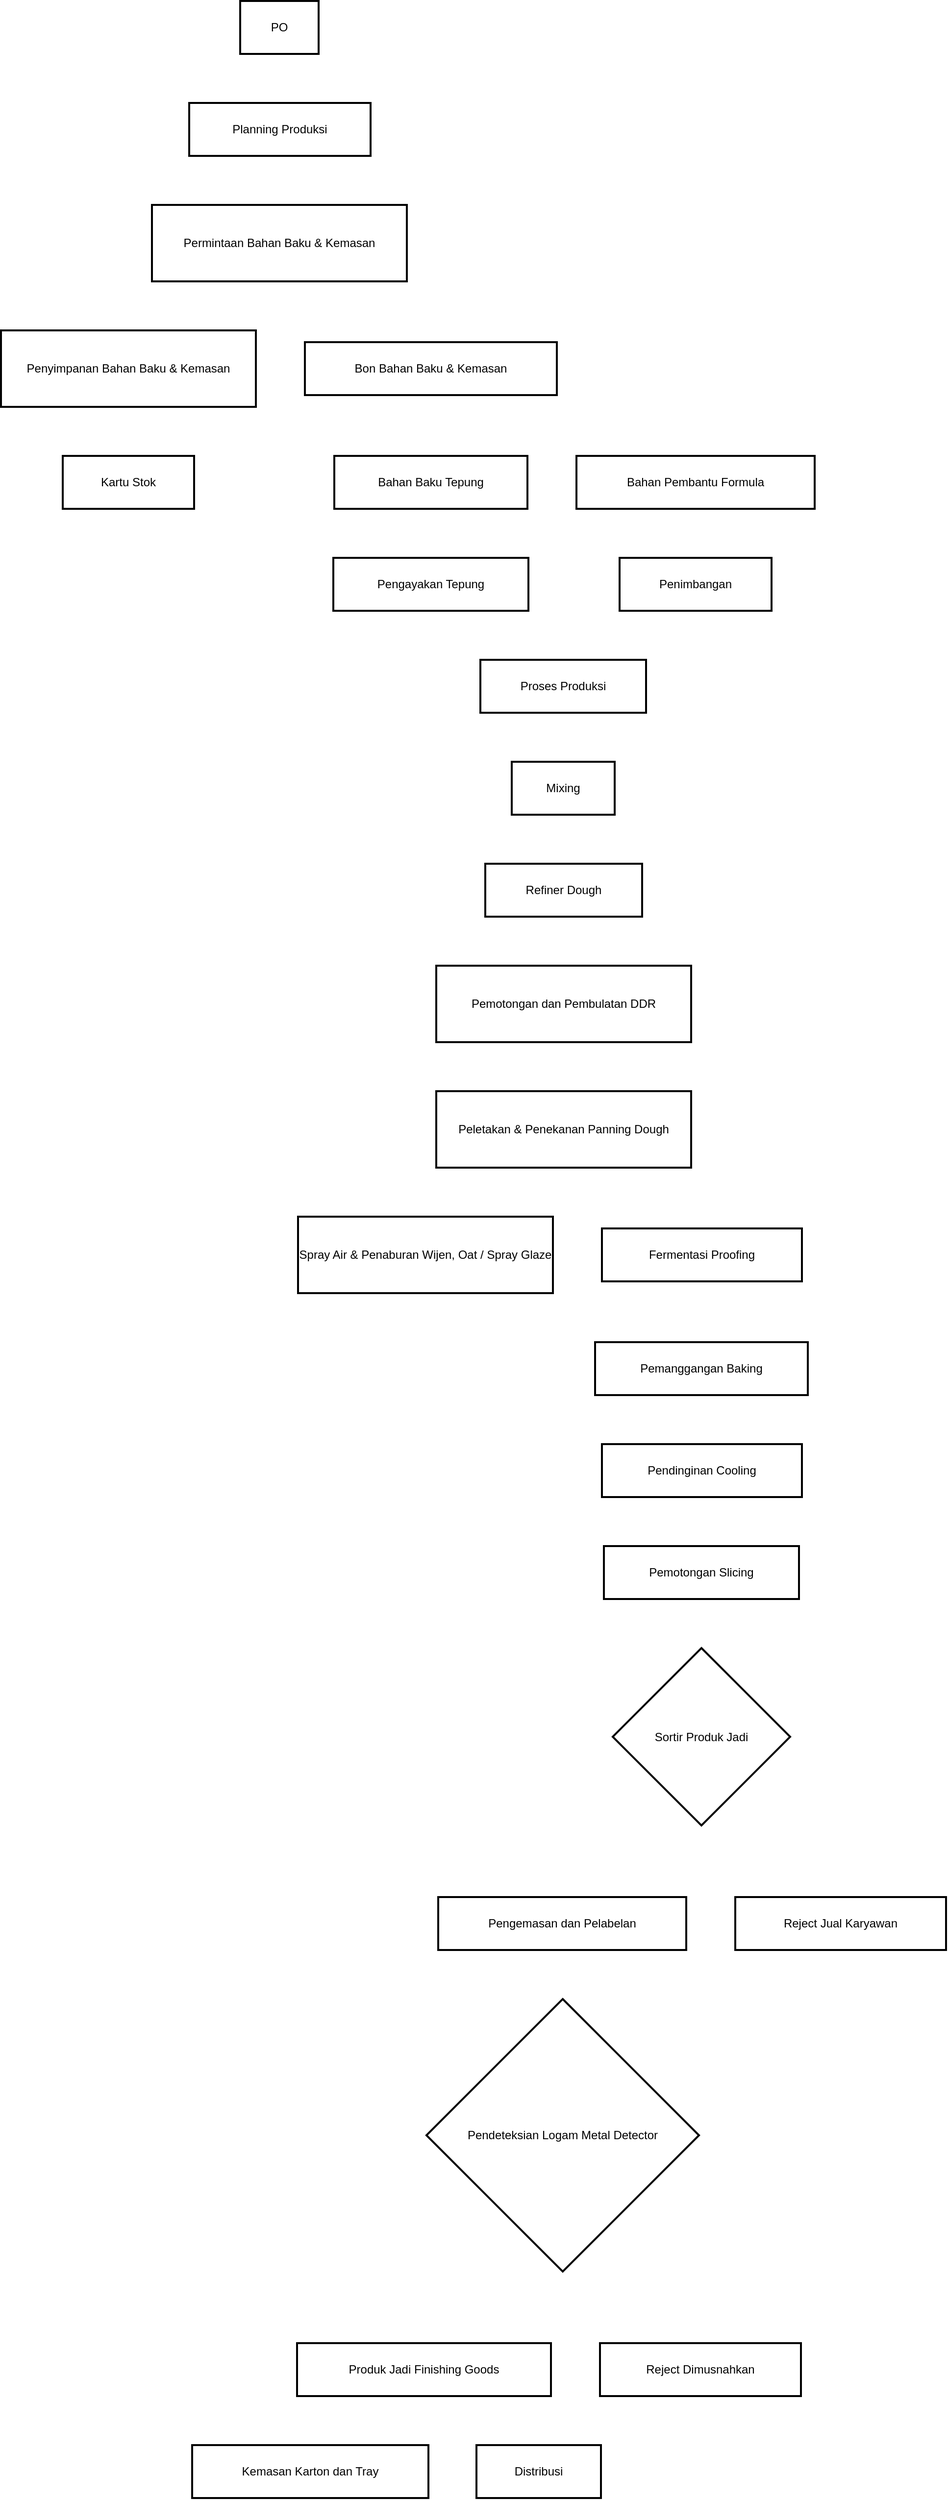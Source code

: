 <mxfile version="26.2.9">
  <diagram name="Page-1" id="eMKyfUuXtEWbFmcIX-S9">
    <mxGraphModel dx="4649" dy="3160" grid="1" gridSize="10" guides="1" tooltips="1" connect="1" arrows="1" fold="1" page="1" pageScale="1" pageWidth="850" pageHeight="1100" math="0" shadow="0">
      <root>
        <mxCell id="0" />
        <mxCell id="1" parent="0" />
        <mxCell id="V4qpen_-_6Bv_9mfWIA8-1" value="PO" style="whiteSpace=wrap;strokeWidth=2;" vertex="1" parent="1">
          <mxGeometry x="264" y="20" width="80" height="54" as="geometry" />
        </mxCell>
        <mxCell id="V4qpen_-_6Bv_9mfWIA8-2" value="Planning Produksi" style="whiteSpace=wrap;strokeWidth=2;" vertex="1" parent="1">
          <mxGeometry x="212" y="124" width="185" height="54" as="geometry" />
        </mxCell>
        <mxCell id="V4qpen_-_6Bv_9mfWIA8-3" value="Permintaan Bahan Baku &amp; Kemasan" style="whiteSpace=wrap;strokeWidth=2;" vertex="1" parent="1">
          <mxGeometry x="174" y="228" width="260" height="78" as="geometry" />
        </mxCell>
        <mxCell id="V4qpen_-_6Bv_9mfWIA8-4" value="Bon Bahan Baku &amp; Kemasan" style="whiteSpace=wrap;strokeWidth=2;" vertex="1" parent="1">
          <mxGeometry x="330" y="368" width="257" height="54" as="geometry" />
        </mxCell>
        <mxCell id="V4qpen_-_6Bv_9mfWIA8-5" value="Penyimpanan Bahan Baku &amp; Kemasan" style="whiteSpace=wrap;strokeWidth=2;" vertex="1" parent="1">
          <mxGeometry x="20" y="356" width="260" height="78" as="geometry" />
        </mxCell>
        <mxCell id="V4qpen_-_6Bv_9mfWIA8-6" value="Kartu Stok" style="whiteSpace=wrap;strokeWidth=2;" vertex="1" parent="1">
          <mxGeometry x="83" y="484" width="134" height="54" as="geometry" />
        </mxCell>
        <mxCell id="V4qpen_-_6Bv_9mfWIA8-7" value="Bahan Baku Tepung" style="whiteSpace=wrap;strokeWidth=2;" vertex="1" parent="1">
          <mxGeometry x="360" y="484" width="197" height="54" as="geometry" />
        </mxCell>
        <mxCell id="V4qpen_-_6Bv_9mfWIA8-8" value="Pengayakan Tepung" style="whiteSpace=wrap;strokeWidth=2;" vertex="1" parent="1">
          <mxGeometry x="359" y="588" width="199" height="54" as="geometry" />
        </mxCell>
        <mxCell id="V4qpen_-_6Bv_9mfWIA8-9" value="Proses Produksi" style="whiteSpace=wrap;strokeWidth=2;" vertex="1" parent="1">
          <mxGeometry x="509" y="692" width="169" height="54" as="geometry" />
        </mxCell>
        <mxCell id="V4qpen_-_6Bv_9mfWIA8-10" value="Bahan Pembantu Formula" style="whiteSpace=wrap;strokeWidth=2;" vertex="1" parent="1">
          <mxGeometry x="607" y="484" width="243" height="54" as="geometry" />
        </mxCell>
        <mxCell id="V4qpen_-_6Bv_9mfWIA8-11" value="Penimbangan" style="whiteSpace=wrap;strokeWidth=2;" vertex="1" parent="1">
          <mxGeometry x="651" y="588" width="155" height="54" as="geometry" />
        </mxCell>
        <mxCell id="V4qpen_-_6Bv_9mfWIA8-12" value="Mixing" style="whiteSpace=wrap;strokeWidth=2;" vertex="1" parent="1">
          <mxGeometry x="541" y="796" width="105" height="54" as="geometry" />
        </mxCell>
        <mxCell id="V4qpen_-_6Bv_9mfWIA8-13" value="Refiner Dough" style="whiteSpace=wrap;strokeWidth=2;" vertex="1" parent="1">
          <mxGeometry x="514" y="900" width="160" height="54" as="geometry" />
        </mxCell>
        <mxCell id="V4qpen_-_6Bv_9mfWIA8-14" value="Pemotongan dan Pembulatan DDR" style="whiteSpace=wrap;strokeWidth=2;" vertex="1" parent="1">
          <mxGeometry x="464" y="1004" width="260" height="78" as="geometry" />
        </mxCell>
        <mxCell id="V4qpen_-_6Bv_9mfWIA8-15" value="Peletakan &amp; Penekanan Panning Dough" style="whiteSpace=wrap;strokeWidth=2;" vertex="1" parent="1">
          <mxGeometry x="464" y="1132" width="260" height="78" as="geometry" />
        </mxCell>
        <mxCell id="V4qpen_-_6Bv_9mfWIA8-16" value="Spray Air &amp; Penaburan Wijen, Oat / Spray Glaze" style="whiteSpace=wrap;strokeWidth=2;" vertex="1" parent="1">
          <mxGeometry x="323" y="1260" width="260" height="78" as="geometry" />
        </mxCell>
        <mxCell id="V4qpen_-_6Bv_9mfWIA8-17" value="Fermentasi Proofing" style="whiteSpace=wrap;strokeWidth=2;" vertex="1" parent="1">
          <mxGeometry x="633" y="1272" width="204" height="54" as="geometry" />
        </mxCell>
        <mxCell id="V4qpen_-_6Bv_9mfWIA8-18" value="Pemanggangan Baking" style="whiteSpace=wrap;strokeWidth=2;" vertex="1" parent="1">
          <mxGeometry x="626" y="1388" width="217" height="54" as="geometry" />
        </mxCell>
        <mxCell id="V4qpen_-_6Bv_9mfWIA8-19" value="Pendinginan Cooling" style="whiteSpace=wrap;strokeWidth=2;" vertex="1" parent="1">
          <mxGeometry x="633" y="1492" width="204" height="54" as="geometry" />
        </mxCell>
        <mxCell id="V4qpen_-_6Bv_9mfWIA8-20" value="Pemotongan Slicing" style="whiteSpace=wrap;strokeWidth=2;" vertex="1" parent="1">
          <mxGeometry x="635" y="1596" width="199" height="54" as="geometry" />
        </mxCell>
        <mxCell id="V4qpen_-_6Bv_9mfWIA8-21" value="Sortir Produk Jadi" style="rhombus;strokeWidth=2;whiteSpace=wrap;" vertex="1" parent="1">
          <mxGeometry x="644" y="1700" width="181" height="181" as="geometry" />
        </mxCell>
        <mxCell id="V4qpen_-_6Bv_9mfWIA8-22" value="Pengemasan dan Pelabelan" style="whiteSpace=wrap;strokeWidth=2;" vertex="1" parent="1">
          <mxGeometry x="466" y="1954" width="253" height="54" as="geometry" />
        </mxCell>
        <mxCell id="V4qpen_-_6Bv_9mfWIA8-23" value="Reject Jual Karyawan" style="whiteSpace=wrap;strokeWidth=2;" vertex="1" parent="1">
          <mxGeometry x="769" y="1954" width="215" height="54" as="geometry" />
        </mxCell>
        <mxCell id="V4qpen_-_6Bv_9mfWIA8-24" value="Pendeteksian Logam Metal Detector" style="rhombus;strokeWidth=2;whiteSpace=wrap;" vertex="1" parent="1">
          <mxGeometry x="454" y="2058" width="278" height="278" as="geometry" />
        </mxCell>
        <mxCell id="V4qpen_-_6Bv_9mfWIA8-25" value="Produk Jadi Finishing Goods" style="whiteSpace=wrap;strokeWidth=2;" vertex="1" parent="1">
          <mxGeometry x="322" y="2409" width="259" height="54" as="geometry" />
        </mxCell>
        <mxCell id="V4qpen_-_6Bv_9mfWIA8-26" value="Reject Dimusnahkan" style="whiteSpace=wrap;strokeWidth=2;" vertex="1" parent="1">
          <mxGeometry x="631" y="2409" width="205" height="54" as="geometry" />
        </mxCell>
        <mxCell id="V4qpen_-_6Bv_9mfWIA8-27" value="Kemasan Karton dan Tray" style="whiteSpace=wrap;strokeWidth=2;" vertex="1" parent="1">
          <mxGeometry x="215" y="2513" width="241" height="54" as="geometry" />
        </mxCell>
        <mxCell id="V4qpen_-_6Bv_9mfWIA8-28" value="Distribusi" style="whiteSpace=wrap;strokeWidth=2;" vertex="1" parent="1">
          <mxGeometry x="505" y="2513" width="127" height="54" as="geometry" />
        </mxCell>
      </root>
    </mxGraphModel>
  </diagram>
</mxfile>
